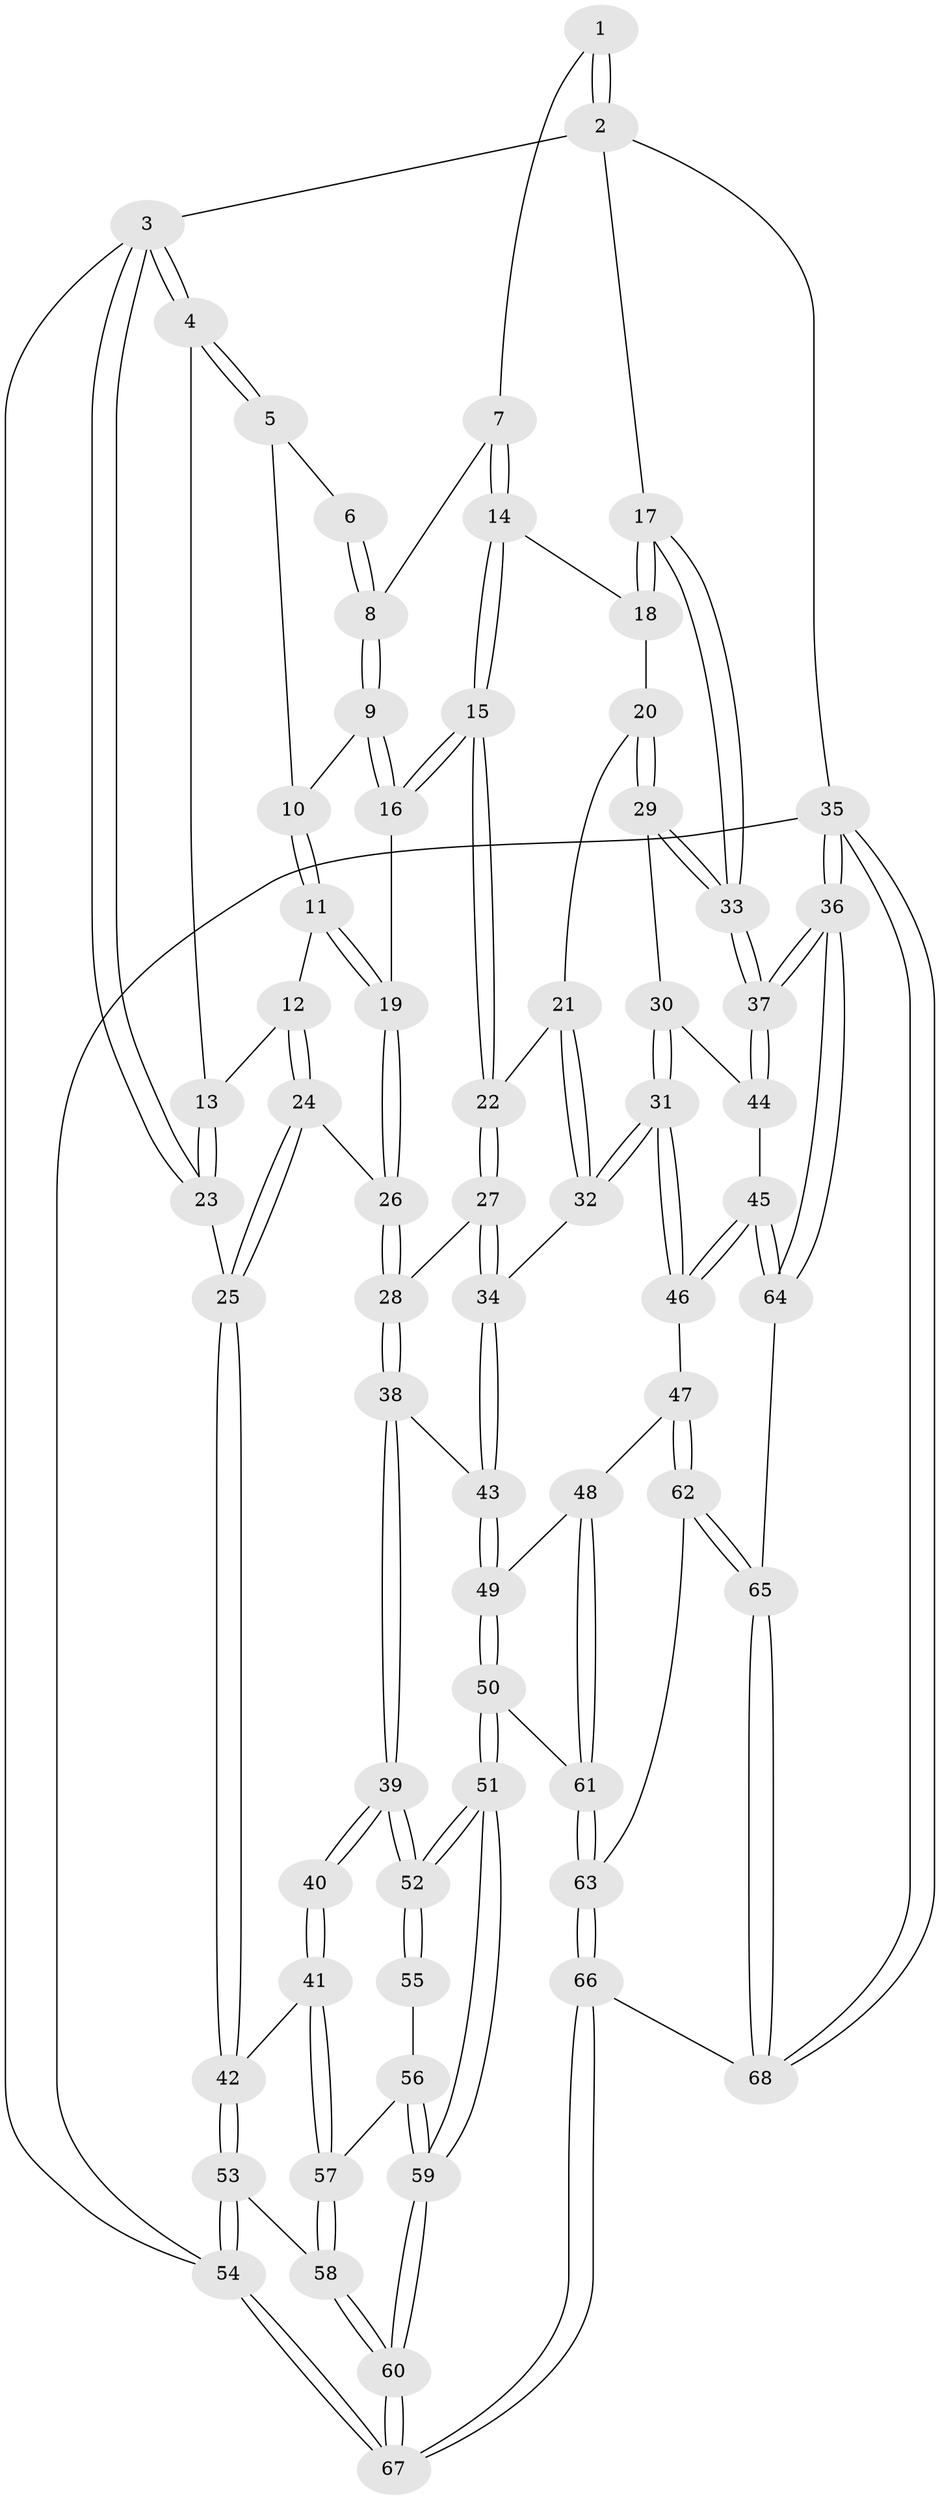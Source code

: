 // coarse degree distribution, {2: 0.11764705882352941, 4: 0.14705882352941177, 3: 0.5882352941176471, 5: 0.11764705882352941, 6: 0.029411764705882353}
// Generated by graph-tools (version 1.1) at 2025/43/03/06/25 01:43:21]
// undirected, 68 vertices, 167 edges
graph export_dot {
graph [start="1"]
  node [color=gray90,style=filled];
  1 [pos="+0.7095469247740951+0"];
  2 [pos="+1+0"];
  3 [pos="+0+0"];
  4 [pos="+0.1004577081863221+0"];
  5 [pos="+0.38378196577675466+0"];
  6 [pos="+0.458296329361123+0"];
  7 [pos="+0.6437240856182121+0.11126010061116004"];
  8 [pos="+0.5747761007193865+0.10912129326125211"];
  9 [pos="+0.5299774802173226+0.18575587465027826"];
  10 [pos="+0.3881097829453341+0"];
  11 [pos="+0.3867456346606487+0.17779242682130655"];
  12 [pos="+0.1853068252758918+0.21158970845625613"];
  13 [pos="+0.18372242987129211+0.20820572462278497"];
  14 [pos="+0.7064382255608653+0.18159729951474202"];
  15 [pos="+0.5743197075275712+0.327002079171268"];
  16 [pos="+0.5026712572002224+0.3091459812876262"];
  17 [pos="+1+0"];
  18 [pos="+0.8316907882854927+0.1554654985168294"];
  19 [pos="+0.4940452916313639+0.3103753342376091"];
  20 [pos="+0.7695304375858465+0.4031241549066719"];
  21 [pos="+0.7687160614715606+0.40309733846253504"];
  22 [pos="+0.6308271106032995+0.38473149758427344"];
  23 [pos="+0+0.22732128098874174"];
  24 [pos="+0.18331473883726285+0.3768992649834923"];
  25 [pos="+0+0.4946786505163167"];
  26 [pos="+0.3253730217016321+0.4529982980416251"];
  27 [pos="+0.6064022809875482+0.566953028875352"];
  28 [pos="+0.3276826023068739+0.4647197754561619"];
  29 [pos="+0.91084459234447+0.4858015823340888"];
  30 [pos="+0.8490166558406596+0.5868302063913593"];
  31 [pos="+0.7553679377412316+0.6683326262938791"];
  32 [pos="+0.6623413317416952+0.6480370363180487"];
  33 [pos="+1+0.41450122779969856"];
  34 [pos="+0.627319768084424+0.6436315646506306"];
  35 [pos="+1+1"];
  36 [pos="+1+1"];
  37 [pos="+1+0.7199303813316135"];
  38 [pos="+0.3237099039303781+0.5938465161893864"];
  39 [pos="+0.2937846583179809+0.6821997663453806"];
  40 [pos="+0.025688803731431228+0.6359304899163832"];
  41 [pos="+0+0.5854114783354959"];
  42 [pos="+0+0.5506576171783157"];
  43 [pos="+0.6250235761804916+0.6455313921872329"];
  44 [pos="+0.9511517247724994+0.7208926685444791"];
  45 [pos="+0.8357259717237276+0.8379933223341859"];
  46 [pos="+0.8043506975875025+0.8130173039025084"];
  47 [pos="+0.6724309791144375+0.8673257906241993"];
  48 [pos="+0.6588381786184003+0.8559000636813054"];
  49 [pos="+0.5877073351142841+0.7073546651545408"];
  50 [pos="+0.4473595639433591+0.818650602410018"];
  51 [pos="+0.32788342658757436+0.8088108386791483"];
  52 [pos="+0.31575584170720505+0.7807104519826129"];
  53 [pos="+0+0.8884843926009665"];
  54 [pos="+0+1"];
  55 [pos="+0.10654687800819336+0.7860518840308894"];
  56 [pos="+0.07113960193339694+0.8358801241034931"];
  57 [pos="+0.06302452348925602+0.8403561289788848"];
  58 [pos="+0.05474880299455129+0.8575236074679158"];
  59 [pos="+0.2952796661796388+0.8809118640247827"];
  60 [pos="+0.1877043496008517+1"];
  61 [pos="+0.4739750509230131+0.8454798118798169"];
  62 [pos="+0.620057846447296+1"];
  63 [pos="+0.5145239752907947+0.9108251933306023"];
  64 [pos="+0.8467052283539+0.8554306173309478"];
  65 [pos="+0.6572730966597516+1"];
  66 [pos="+0.2595119353320626+1"];
  67 [pos="+0.18652801708371583+1"];
  68 [pos="+0.6563412931340992+1"];
  1 -- 2;
  1 -- 2;
  1 -- 7;
  2 -- 3;
  2 -- 17;
  2 -- 35;
  3 -- 4;
  3 -- 4;
  3 -- 23;
  3 -- 23;
  3 -- 54;
  4 -- 5;
  4 -- 5;
  4 -- 13;
  5 -- 6;
  5 -- 10;
  6 -- 8;
  6 -- 8;
  7 -- 8;
  7 -- 14;
  7 -- 14;
  8 -- 9;
  8 -- 9;
  9 -- 10;
  9 -- 16;
  9 -- 16;
  10 -- 11;
  10 -- 11;
  11 -- 12;
  11 -- 19;
  11 -- 19;
  12 -- 13;
  12 -- 24;
  12 -- 24;
  13 -- 23;
  13 -- 23;
  14 -- 15;
  14 -- 15;
  14 -- 18;
  15 -- 16;
  15 -- 16;
  15 -- 22;
  15 -- 22;
  16 -- 19;
  17 -- 18;
  17 -- 18;
  17 -- 33;
  17 -- 33;
  18 -- 20;
  19 -- 26;
  19 -- 26;
  20 -- 21;
  20 -- 29;
  20 -- 29;
  21 -- 22;
  21 -- 32;
  21 -- 32;
  22 -- 27;
  22 -- 27;
  23 -- 25;
  24 -- 25;
  24 -- 25;
  24 -- 26;
  25 -- 42;
  25 -- 42;
  26 -- 28;
  26 -- 28;
  27 -- 28;
  27 -- 34;
  27 -- 34;
  28 -- 38;
  28 -- 38;
  29 -- 30;
  29 -- 33;
  29 -- 33;
  30 -- 31;
  30 -- 31;
  30 -- 44;
  31 -- 32;
  31 -- 32;
  31 -- 46;
  31 -- 46;
  32 -- 34;
  33 -- 37;
  33 -- 37;
  34 -- 43;
  34 -- 43;
  35 -- 36;
  35 -- 36;
  35 -- 68;
  35 -- 68;
  35 -- 54;
  36 -- 37;
  36 -- 37;
  36 -- 64;
  36 -- 64;
  37 -- 44;
  37 -- 44;
  38 -- 39;
  38 -- 39;
  38 -- 43;
  39 -- 40;
  39 -- 40;
  39 -- 52;
  39 -- 52;
  40 -- 41;
  40 -- 41;
  41 -- 42;
  41 -- 57;
  41 -- 57;
  42 -- 53;
  42 -- 53;
  43 -- 49;
  43 -- 49;
  44 -- 45;
  45 -- 46;
  45 -- 46;
  45 -- 64;
  45 -- 64;
  46 -- 47;
  47 -- 48;
  47 -- 62;
  47 -- 62;
  48 -- 49;
  48 -- 61;
  48 -- 61;
  49 -- 50;
  49 -- 50;
  50 -- 51;
  50 -- 51;
  50 -- 61;
  51 -- 52;
  51 -- 52;
  51 -- 59;
  51 -- 59;
  52 -- 55;
  52 -- 55;
  53 -- 54;
  53 -- 54;
  53 -- 58;
  54 -- 67;
  54 -- 67;
  55 -- 56;
  56 -- 57;
  56 -- 59;
  56 -- 59;
  57 -- 58;
  57 -- 58;
  58 -- 60;
  58 -- 60;
  59 -- 60;
  59 -- 60;
  60 -- 67;
  60 -- 67;
  61 -- 63;
  61 -- 63;
  62 -- 63;
  62 -- 65;
  62 -- 65;
  63 -- 66;
  63 -- 66;
  64 -- 65;
  65 -- 68;
  65 -- 68;
  66 -- 67;
  66 -- 67;
  66 -- 68;
}
